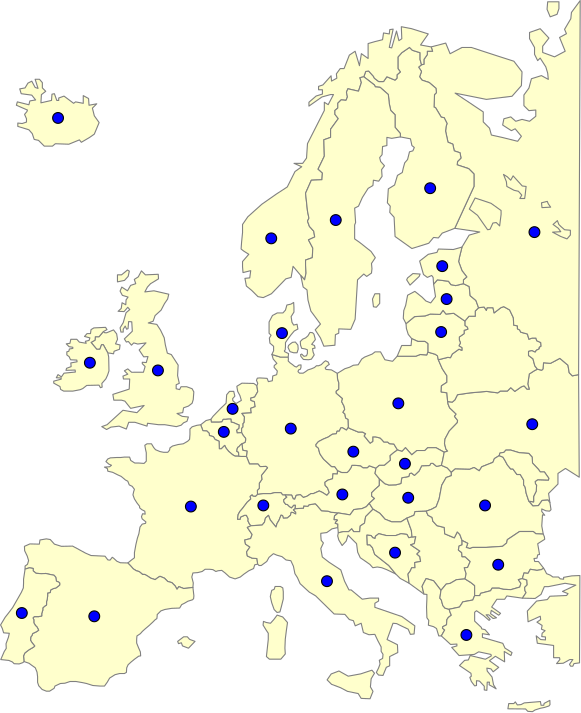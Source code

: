 <?xml version="1.0"?>
<!DOCTYPE ipe SYSTEM "ipe.dtd">
<ipe version="70212" creator="Ipe 7.2.13">
<info created="D:20100326194222" modified="D:20200831150346"/>
<preamble>\renewcommand{\familydefault}{\sfdefault}</preamble>
<ipestyle>
<symbol name="mark/fdisk(sfx)" transformations="translations">
<group>
<path fill="sym-stroke" fillrule="eofill">
0.6 0 0 0.6 0 0 e
0.4 0 0 0.4 0 0 e
</path>
<path fill="sym-fill">
0.4 0 0 0.4 0 0 e
</path>
</group>
</symbol>
<symbol name="mark/fsquare(sfx)" transformations="translations">
<group>
<path fill="sym-stroke" fillrule="eofill">
-0.6 -0.6 m
0.6 -0.6 l
0.6 0.6 l
-0.6 0.6 l
h
-0.4 -0.4 m
0.4 -0.4 l
0.4 0.4 l
-0.4 0.4 l
h
</path>
<path fill="sym-fill">
-0.4 -0.4 m
0.4 -0.4 l
0.4 0.4 l
-0.4 0.4 l
h
</path>
</group>
</symbol>
<pen name="fat" value="1.2"/>
<symbolsize name="large" value="5"/>
<color name="white" value="1"/>
<color name="blue" value="0 0 1"/>
<color name="gray" value="0.5"/>
<color name="darkgray" value="0.25"/>
<color name="lightgray" value="0.75"/>
<color name="greenish" value="0.1 0.8 0.2"/>
<color name="lightergray" value="0.9"/>
<color name="nodeColor" value="0.694 0.137 0.023"/>
<color name="edgeColor" value="0.831 0.306 0"/>
</ipestyle>
<page>
<layer name="alpha"/>
<view layers="alpha" active="alpha"/>
<group layer="alpha">
<path stroke="0.501" fill="1 1 0.8">
283.705 98.3863 m
280.374 100.252 l
277.576 99.1857 l
276.11 97.0538 l
277.709 95.4549 l
280.907 94.2557 l
283.439 92.9233 l
287.303 92.1239 l
288.369 90.3917 l
291.567 90.2585 l
292.633 92.9233 l
291.7 94.5222 l
291.966 97.4536 l
293.165 99.4522 l
292.247 100.55 l
288.228 99.2223 l
h
</path>
<path stroke="0.501" fill="1 1 0.8">
234.251 190.846 m
235.065 191.965 l
237.71 194.712 l
239.745 196.644 l
239.948 199.696 l
240.966 200.917 l
242.492 200.917 l
242.899 199.188 l
242.085 198.272 l
242.186 197.56 l
243.306 196.543 l
245.238 197.662 l
244.73 199.391 l
243.916 200.917 l
243.611 202.748 l
245.442 203.868 l
249.715 203.766 l
250.834 202.952 l
251.139 200.816 l
250.02 198.883 l
248.596 198.476 l
248.697 197.662 l
249.918 197.255 l
250.223 195.424 l
248.596 194.813 l
248.799 193.186 l
245.442 192.982 l
246.358 191.761 l
246.256 189.727 l
245.849 189.32 l
245.849 188.099 l
245.34 187.59 l
245.34 186.064 l
243.712 185.962 l
243.509 186.98 l
244.323 187.59 l
244.425 188.811 l
243.407 189.218 l
242.288 189.727 l
241.576 189.828 l
241.474 190.947 l
240.559 190.947 l
239.643 190.846 l
238.728 190.846 l
238.219 189.93 l
237.202 189.828 l
235.676 189.828 l
234.455 189.828 l
h
</path>
<path stroke="0.501" fill="1 1 0.8">
245.34 186.064 m
245.34 187.59 l
245.849 188.099 l
245.849 189.32 l
246.256 189.727 l
246.358 191.761 l
245.442 192.982 l
248.799 193.186 l
248.596 194.813 l
250.223 195.424 l
249.918 197.255 l
248.697 197.662 l
248.596 198.476 l
250.02 198.883 l
251.139 200.816 l
250.834 202.952 l
251.141 203.798 l
250.672 204.894 l
250.985 205.676 l
251.846 205.755 l
253.333 205.676 l
254.506 205.598 l
254.976 204.424 l
256.385 204.737 l
256.541 206.459 l
257.95 206.928 l
258.185 208.259 l
257.011 209.589 l
257.089 210.215 l
258.028 210.998 l
256.698 212.563 l
256.228 214.206 l
259.28 213.267 l
262.097 213.267 l
262.176 212.563 l
262.097 211.859 l
262.802 211.154 l
263.584 210.606 l
264.445 209.902 l
265.071 209.667 l
265.932 210.372 l
266.714 210.45 l
266.714 209.589 l
266.48 208.885 l
265.854 208.65 l
265.619 208.024 l
266.167 207.476 l
267.497 207.476 l
268.358 208.024 l
269.219 208.65 l
270.471 209.041 l
271.566 209.511 l
272.271 210.137 l
273.053 210.137 l
273.992 210.528 l
274.931 211.467 l
275.557 211.937 l
276.496 211.467 l
276.888 210.606 l
276.262 210.215 l
275.401 209.354 l
275.714 208.807 l
277.67 208.65 l
279.783 207.398 l
279.862 205.52 l
280.331 203.955 l
280.331 201.685 l
279.392 200.981 l
279.392 200.277 l
281.661 198.32 l
281.348 197.225 l
282.209 195.581 l
282.444 194.407 l
281.818 193.39 l
282.522 192.764 l
282.757 191.355 l
283.696 190.808 l
283.774 187.99 l
283.07 186.973 l
281.583 187.834 l
281.035 187.756 l
280.488 186.582 l
279.705 186.582 l
279.392 185.643 l
277.983 185.486 l
276.496 184.469 l
274.775 183.765 l
272.975 182.825 l
272.114 181.808 l
272.114 181.182 l
272.975 180.478 l
273.444 178.6 l
273.914 177.817 l
274.853 176.487 l
276.496 175 l
277.749 173.826 l
278.844 173.826 l
279.862 172.417 l
279.783 171.165 l
278.218 171.244 l
278.062 169.444 l
276.418 168.974 l
275.323 168.192 l
275.401 167.096 l
276.262 166.157 l
276.888 164.513 l
276.027 163.496 l
274.462 164.513 l
273.288 165.061 l
271.175 164.122 l
270.314 164.122 l
268.906 163.183 l
267.575 162.714 l
266.48 163.731 l
264.993 163.496 l
264.445 162.088 l
263.897 162.244 l
263.349 163.574 l
261.026 163.626 l
260.123 163.626 l
259.461 164.468 l
258.618 164.468 l
257.233 164.468 l
255.849 164.107 l
254.826 164.107 l
253.14 164.107 l
251.063 163.809 l
250.985 165.296 l
251.689 166 l
251.689 167.878 l
252.628 169.209 l
252.472 170.696 l
254.663 173.435 l
254.115 173.904 l
252.002 173.826 l
251.22 174.765 l
248.168 174.765 l
247.072 177.492 l
247.276 179.425 l
245.75 179.73 l
245.444 182.07 l
246.563 182.579 l
246.767 183.291 l
246.767 184.003 l
245.851 185.122 l
h
</path>
<path stroke="0.501" fill="1 1 0.8">
234.251 190.846 m
234.455 189.828 l
235.676 189.828 l
237.202 189.828 l
238.219 189.93 l
238.728 190.846 l
239.643 190.846 l
240.559 190.947 l
241.474 190.947 l
241.576 189.828 l
242.288 189.727 l
243.407 189.218 l
244.425 188.811 l
244.323 187.59 l
243.509 186.98 l
243.712 185.962 l
245.34 186.064 l
245.851 185.122 l
246.767 184.003 l
246.767 183.291 l
246.563 182.579 l
245.444 182.07 l
244.834 181.562 l
244.325 180.951 l
243.918 180.748 l
243.715 180.137 l
243.613 179.323 l
244.224 179.018 l
244.325 177.594 l
243.003 177.594 l
242.087 178.103 l
240.663 179.323 l
239.747 180.443 l
239.239 181.46 l
238.018 180.239 l
237.306 180.239 l
237.204 182.986 l
235.78 183.596 l
235.169 184.614 l
233.745 185.021 l
233.643 185.834 l
232.829 186.648 l
231.405 186.75 l
230.591 188.886 l
232.524 190.412 l
h
</path>
<path stroke="0.501" fill="1 1 0.8">
230.591 188.886 m
231.405 186.75 l
232.829 186.648 l
233.643 185.834 l
233.745 185.021 l
235.169 184.614 l
235.78 183.596 l
237.204 182.986 l
237.306 180.239 l
238.018 180.239 l
239.239 181.46 l
239.747 180.443 l
240.663 179.323 l
242.087 178.103 l
243.003 177.594 l
244.325 177.594 l
245.343 177.492 l
246.157 177.492 l
247.072 177.492 l
248.168 174.765 l
251.22 174.765 l
252.002 173.826 l
254.115 173.904 l
254.663 173.435 l
252.472 170.696 l
252.628 169.209 l
251.689 167.878 l
251.689 166 l
250.985 165.296 l
251.063 163.809 l
250.359 163.105 l
249.42 163.183 l
249.107 163.653 l
248.402 163.105 l
248.637 162.166 l
247.385 161.07 l
246.368 159.74 l
245.663 158.801 l
244.724 157.705 l
244.098 156.61 l
243.864 154.888 l
244.803 154.888 l
244.959 155.671 l
246.368 156.297 l
247.072 156.297 l
247.385 155.671 l
247.698 155.044 l
247.62 154.262 l
248.168 153.166 l
248.715 152.54 l
247.386 151.931 l
249.118 149.399 l
248.585 147.934 l
246.453 147.401 l
246.72 145.935 l
248.319 144.869 l
247.119 143.137 l
247.386 141.671 l
249.118 140.872 l
250.85 140.739 l
251.117 138.74 l
250.051 138.474 l
249.651 137.141 l
247.919 136.342 l
246.187 135.142 l
244.854 134.077 l
242.989 133.41 l
240.99 134.077 l
239.391 135.542 l
238.192 136.475 l
236.86 136.342 l
236.06 136.075 l
234.994 136.741 l
233.795 136.875 l
232.196 136.875 l
231.13 136.075 l
229.531 135.675 l
227.799 135.542 l
227.399 134.077 l
227.932 131.945 l
227.799 130.346 l
225.801 130.079 l
224.468 129.946 l
223.136 130.479 l
222.736 130.612 l
222.07 129.68 l
221.404 130.879 l
220.204 132.078 l
218.739 132.478 l
217.539 133.677 l
215.941 134.343 l
215.274 133.943 l
214.208 133.144 l
212.61 133.677 l
211.41 134.476 l
210.478 135.009 l
209.678 135.009 l
208.745 135.809 l
208.346 136.075 l
207.413 136.342 l
206.347 137.008 l
205.281 138.207 l
204.348 139.14 l
205.681 140.206 l
206.747 141.005 l
206.747 142.871 l
207.28 145.802 l
207.813 148.067 l
208.346 149.666 l
208.745 152.064 l
209.545 153.13 l
210.744 153.397 l
210.877 153.93 l
209.545 154.996 l
209.278 155.795 l
209.678 156.861 l
210.611 156.728 l
210.478 157.794 l
209.412 158.327 l
208.612 158.993 l
208.612 159.526 l
207.68 160.725 l
206.747 162.191 l
206.214 163.656 l
206.48 164.856 l
206.747 165.655 l
205.947 166.721 l
204.881 167.254 l
204.348 168.586 l
203.549 168.986 l
201.95 170.319 l
200.751 170.852 l
198.886 171.784 l
197.153 172.184 l
197.02 173.117 l
195.954 173.65 l
197.82 173.783 l
198.486 174.316 l
197.553 174.716 l
196.487 175.648 l
197.153 176.581 l
198.086 176.981 l
200.484 177.114 l
201.817 177.114 l
203.016 177.247 l
205.015 177.247 l
205.414 176.048 l
206.88 175.115 l
208.346 175.115 l
210.211 174.982 l
211.011 175.782 l
211.011 176.981 l
211.011 178.846 l
210.744 180.045 l
210.478 181.511 l
211.277 182.044 l
212.876 182.044 l
213.675 180.711 l
214.342 179.912 l
215.941 179.246 l
217.273 178.979 l
218.739 178.979 l
219.405 179.779 l
219.538 180.578 l
220.471 181.244 l
222.469 181.777 l
224.335 182.044 l
225.934 182.977 l
226.6 183.643 l
226.733 185.375 l
226.733 187.374 l
227.533 188.173 l
229.265 188.706 l
h
</path>
<path stroke="0.501" fill="1 1 0.8">
244.325 177.594 m
244.224 179.018 l
243.613 179.323 l
243.715 180.137 l
243.918 180.748 l
244.325 180.951 l
244.834 181.562 l
245.444 182.07 l
245.75 179.73 l
247.276 179.425 l
247.072 177.492 l
246.157 177.492 l
245.343 177.492 l
h
</path>
<path stroke="0.501" fill="1 1 0.8">
248.715 152.54 m
248.168 153.166 l
247.62 154.262 l
247.698 155.044 l
247.385 155.671 l
247.072 156.297 l
246.368 156.297 l
244.959 155.671 l
244.803 154.888 l
243.864 154.888 l
244.098 156.61 l
244.724 157.705 l
245.663 158.801 l
246.368 159.74 l
247.385 161.07 l
248.637 162.166 l
248.402 163.105 l
249.107 163.653 l
249.42 163.183 l
250.359 163.105 l
251.063 163.809 l
253.14 164.107 l
254.826 164.107 l
255.849 164.107 l
257.233 164.468 l
258.618 164.468 l
259.461 164.468 l
260.123 163.626 l
261.026 163.626 l
261.206 163.264 l
261.628 162.843 l
260.966 162.301 l
260.484 161.88 l
260.544 161.157 l
261.206 160.255 l
261.808 160.194 l
262.531 159.472 l
263.253 158.99 l
264.096 159.954 l
264.698 159.954 l
264.638 158.689 l
263.975 158.268 l
264.818 157.425 l
264.818 156.763 l
263.795 157.305 l
263.193 157.365 l
262.892 156.282 l
261.748 155.318 l
260.364 155.258 l
260.063 156.221 l
259.521 156.342 l
258.799 154.536 l
258.076 153.332 l
257.715 152.068 l
255.608 154.656 l
255.006 156.282 l
253.923 155.318 l
253.561 153.813 l
252.719 152.79 l
h
</path>
<path stroke="0.501" fill="1 1 0.8">
248.715 152.54 m
252.719 152.79 l
253.561 153.813 l
253.923 155.318 l
255.006 156.282 l
255.608 154.656 l
257.715 152.068 l
258.076 153.332 l
258.799 154.536 l
259.521 156.342 l
260.063 156.221 l
260.364 155.258 l
261.748 155.318 l
262.892 156.282 l
263.193 157.365 l
263.795 157.305 l
264.818 156.763 l
264.818 157.425 l
263.975 158.268 l
264.638 158.689 l
267.583 158.878 l
267.716 159.678 l
269.182 159.545 l
269.582 160.078 l
271.847 160.477 l
272.513 159.811 l
274.112 157.946 l
276.377 157.812 l
277.576 157.413 l
280.108 157.146 l
278.775 156.08 l
278.642 154.748 l
279.708 154.748 l
279.841 154.481 l
279.175 153.815 l
279.042 153.415 l
279.974 153.149 l
279.974 151.817 l
279.575 151.817 l
277.843 151.417 l
275.977 150.084 l
273.845 149.818 l
273.845 148.885 l
273.979 147.286 l
274.778 146.354 l
273.845 144.355 l
274.378 141.29 l
276.777 139.425 l
281.04 136.627 l
282.373 132.63 l
283.972 129.432 l
284.771 129.432 l
288.768 126.101 l
291.567 126.5 l
294.631 126.5 l
294.631 125.435 l
293.299 124.635 l
293.299 123.169 l
303.025 119.838 l
307.689 116.507 l
307.422 113.576 l
306.09 113.443 l
305.291 115.308 l
302.759 116.507 l
301.16 117.307 l
299.828 117.44 l
297.696 111.577 l
301.427 109.712 l
301.56 106.914 l
298.628 105.448 l
298.628 102.117 l
297.429 101.584 l
296.23 98.6527 l
294.631 98.786 l
293.832 99.7187 l
294.631 101.318 l
295.164 102.783 l
294.898 104.116 l
296.097 104.782 l
296.23 106.248 l
295.564 107.314 l
295.564 108.912 l
294.365 111.178 l
293.299 113.443 l
291.167 113.309 l
289.168 114.109 l
288.369 117.44 l
286.237 116.507 l
285.571 118.373 l
284.105 118.772 l
282.506 120.638 l
278.642 120.771 l
271.98 127.3 l
269.715 128.632 l
268.249 129.965 l
266.384 131.697 l
265.451 133.829 l
264.518 135.294 l
263.985 137.959 l
263.053 139.958 l
261.32 140.224 l
259.855 141.424 l
257.989 141.957 l
256.79 142.49 l
255.191 141.157 l
254.392 139.691 l
252.393 138.226 l
251.594 138.226 l
251.117 138.74 l
250.85 140.739 l
249.118 140.872 l
247.386 141.671 l
247.119 143.137 l
248.319 144.869 l
246.72 145.935 l
246.453 147.401 l
248.585 147.934 l
249.118 149.399 l
247.386 151.931 l
h
</path>
<path stroke="0.501" fill="1 1 0.8">
264.638 158.689 m
264.698 159.954 l
264.096 159.954 l
263.253 158.99 l
262.531 159.472 l
261.808 160.194 l
261.206 160.255 l
260.544 161.157 l
260.484 161.88 l
260.966 162.301 l
261.628 162.843 l
261.206 163.264 l
261.026 163.626 l
263.349 163.574 l
263.897 162.244 l
264.445 162.088 l
264.993 163.496 l
266.48 163.731 l
267.575 162.714 l
268.906 163.183 l
270.314 164.122 l
271.175 164.122 l
273.288 165.061 l
274.462 164.513 l
276.027 163.496 l
276.888 164.513 l
276.262 166.157 l
275.401 167.096 l
275.323 168.192 l
276.418 168.974 l
278.062 169.444 l
278.218 171.244 l
279.783 171.165 l
279.862 172.417 l
281.407 171.706 l
282.447 171.706 l
283.313 171.706 l
284.006 172.399 l
284.698 173.438 l
285.045 174.304 l
286.084 174.304 l
288.163 174.131 l
289.029 173.438 l
290.588 173.438 l
291.281 174.131 l
293.706 173.265 l
293.359 171.36 l
294.918 169.454 l
294.918 167.029 l
293.359 165.643 l
292.147 164.431 l
292.147 163.218 l
293.186 162.352 l
291.281 160.62 l
290.241 159.408 l
288.682 158.715 l
285.738 158.368 l
284.352 156.463 l
280.108 157.146 l
277.576 157.413 l
276.377 157.812 l
274.112 157.946 l
272.513 159.811 l
271.847 160.477 l
269.582 160.078 l
269.182 159.545 l
267.716 159.678 l
267.583 158.878 l
h
</path>
<path stroke="0.501" fill="1 1 0.8">
279.862 172.417 m
278.844 173.826 l
277.749 173.826 l
276.496 175 l
274.853 176.487 l
273.914 177.817 l
273.444 178.6 l
272.975 180.478 l
272.114 181.182 l
272.114 181.808 l
272.975 182.825 l
274.775 183.765 l
276.496 184.469 l
277.983 185.486 l
279.392 185.643 l
279.705 186.582 l
280.488 186.582 l
281.035 187.756 l
281.583 187.834 l
283.07 186.973 l
283.774 187.99 l
284.137 187.613 l
287.314 186.28 l
288.852 186.28 l
289.979 185.665 l
289.466 184.845 l
290.184 184.025 l
290.901 183.103 l
291.619 182.283 l
292.541 182.898 l
292.541 184.538 l
293.566 184.538 l
295.206 184.128 l
295.924 183.41 l
296.539 182.693 l
297.871 182.693 l
298.588 182.078 l
300.126 181.975 l
301.458 179.823 l
300.126 178.901 l
298.793 177.773 l
298.896 176.133 l
296.744 174.288 l
294.899 174.288 l
293.706 173.265 l
291.281 174.131 l
290.588 173.438 l
289.029 173.438 l
288.163 174.131 l
286.084 174.304 l
285.045 174.304 l
284.698 173.438 l
284.006 172.399 l
283.313 171.706 l
282.447 171.706 l
281.407 171.706 l
h
</path>
<path stroke="0.501" fill="1 1 0.8">
283.774 187.99 m
283.696 190.808 l
282.757 191.355 l
282.522 192.764 l
281.818 193.39 l
282.444 194.407 l
282.209 195.581 l
281.348 197.225 l
281.661 198.32 l
279.392 200.277 l
279.392 200.981 l
280.331 201.685 l
280.331 203.955 l
279.862 205.52 l
279.783 207.398 l
282.489 209.067 l
284.224 209.618 l
285.564 210.328 l
287.299 210.486 l
288.56 212.536 l
289.585 213.245 l
292.344 214.349 l
293.369 215.137 l
295.34 215.137 l
296.917 212.299 l
299.677 211.747 l
301.332 213.561 l
308.034 213.561 l
309.611 214.191 l
311.976 214.034 l
312.37 215.059 l
315.051 214.27 l
315.839 213.718 l
316.154 212.299 l
317.574 209.067 l
318.599 207.49 l
319.229 206.544 l
319.229 204.178 l
317.258 202.917 l
317.179 200.709 l
319.229 200.394 l
319.497 197.247 l
319.702 196.222 l
320.215 194.992 l
322.572 192.737 l
321.957 191.917 l
323.085 190.482 l
322.982 189.662 l
320.112 186.69 l
318.575 183.82 l
318.37 182.18 l
318.882 180.13 l
319.497 179.413 l
318.267 179.003 l
315.295 180.643 l
312.323 180.643 l
311.298 179.618 l
308.428 179.618 l
306.583 178.08 l
304.328 180.643 l
303.098 179.31 l
301.458 179.823 l
300.126 181.975 l
298.588 182.078 l
297.871 182.693 l
296.539 182.693 l
295.924 183.41 l
295.206 184.128 l
293.566 184.538 l
292.541 184.538 l
292.541 182.898 l
291.619 182.283 l
290.901 183.103 l
290.184 184.025 l
289.466 184.845 l
289.979 185.665 l
288.852 186.28 l
287.314 186.28 l
284.137 187.613 l
h
</path>
<path stroke="0.501" fill="1 1 0.8">
262.097 213.267 m
259.28 213.267 l
256.228 214.206 l
256.846 215.525 l
256.846 217.153 l
255.524 218.272 l
255.32 220.103 l
255.931 221.12 l
255.219 221.832 l
255.219 225.902 l
256.439 228.241 l
258.169 229.157 l
260.204 229.157 l
261.119 230.174 l
261.628 232.006 l
263.052 232.311 l
264.069 232.921 l
264.171 231.192 l
264.171 229.462 l
263.154 227.835 l
263.459 225.8 l
264.069 224.783 l
265.29 225.088 l
265.595 223.358 l
264.273 222.646 l
263.154 221.324 l
261.933 219.696 l
261.119 218.475 l
261.119 217.051 l
261.017 215.83 l
260.712 215.525 l
260.814 215.22 l
262.238 214.508 l
h
</path>
<path stroke="0.501" fill="1 1 0.8">
263.662 218.577 m
264.68 218.679 l
265.595 217.559 l
265.697 216.135 l
265.29 214.813 l
264.069 214.813 l
262.747 215.22 l
262.035 216.746 l
262.238 217.458 l
262.95 218.068 l
h
</path>
<path stroke="0.501" fill="1 1 0.8">
266.552 214.147 m
266.962 214.352 l
267.782 213.532 l
268.704 213.737 l
269.011 214.557 l
269.011 215.889 l
268.191 216.197 l
266.962 216.402 l
266.552 217.529 l
266.449 218.862 l
267.269 219.682 l
268.396 220.194 l
269.216 220.912 l
269.934 222.142 l
270.856 222.039 l
271.369 221.527 l
271.881 219.579 l
271.266 218.759 l
270.549 217.837 l
271.574 217.427 l
271.779 216.504 l
270.856 216.299 l
271.061 215.069 l
271.471 214.045 l
270.446 212.507 l
269.421 212.302 l
267.577 212.405 l
266.654 213.532 l
h
</path>
<path stroke="0.501" fill="1 1 0.8">
204.348 139.14 m
205.281 138.207 l
206.347 137.008 l
207.413 136.342 l
208.346 136.075 l
208.745 135.809 l
209.678 135.009 l
210.478 135.009 l
211.41 134.476 l
212.61 133.677 l
214.208 133.144 l
215.274 133.943 l
215.941 134.343 l
217.539 133.677 l
218.739 132.478 l
220.204 132.078 l
221.404 130.879 l
222.07 129.68 l
222.736 130.612 l
223.136 130.479 l
224.468 129.946 l
225.801 130.079 l
227.799 130.346 l
228.152 127.318 l
228.05 126.293 l
227.64 125.883 l
226 125.37 l
224.77 124.653 l
223.745 124.14 l
223.027 122.911 l
220.158 122.808 l
217.698 122.398 l
216.263 121.886 l
214.93 120.553 l
214.93 120.041 l
214.828 119.118 l
214.213 118.708 l
213.291 117.786 l
211.958 116.556 l
210.626 115.429 l
209.601 114.506 l
208.883 113.686 l
207.653 112.866 l
207.551 111.739 l
207.551 110.304 l
208.166 108.766 l
208.883 107.127 l
208.986 105.692 l
208.268 105.589 l
206.731 104.462 l
205.604 103.539 l
204.476 102.514 l
203.964 101.387 l
203.861 99.747 l
203.144 99.337 l
201.401 99.337 l
199.761 98.9271 l
197.814 97.6971 l
196.994 96.2622 l
195.969 94.8273 l
194.329 94.8273 l
191.767 95.0323 l
189.512 95.7498 l
188.077 96.0573 l
185.72 96.4672 l
183.567 96.4672 l
181.723 95.8523 l
180.083 95.7498 l
178.135 94.8273 l
177.828 94.0074 l
176.188 92.9824 l
175.061 92.9824 l
173.523 93.5974 l
172.293 94.9298 l
171.883 96.1597 l
171.883 98.2096 l
171.678 99.8495 l
171.063 101.387 l
169.628 102.412 l
168.808 103.027 l
166.987 103.661 l
166.83 105.711 l
167.303 106.736 l
168.722 107.84 l
170.456 108.865 l
170.85 109.259 l
170.456 109.732 l
169.825 110.521 l
169.352 111.309 l
169.431 112.492 l
169.825 112.965 l
170.141 113.753 l
171.481 114.384 l
172.27 114.936 l
171.718 116.04 l
171.087 116.67 l
170.535 117.616 l
170.535 118.72 l
170.22 119.351 l
170.693 119.824 l
172.27 119.824 l
173.373 120.06 l
173.373 120.928 l
173.768 122.189 l
173.768 122.978 l
174.477 123.608 l
175.108 124.002 l
175.108 125.185 l
175.344 126.052 l
175.502 127.235 l
175.502 128.339 l
176.448 128.496 l
176.606 129.443 l
177.552 129.916 l
178.498 130.152 l
179.838 131.177 l
179.838 131.965 l
179.444 132.281 l
178.656 132.596 l
178.419 134.015 l
177.788 134.725 l
176.212 135.04 l
174.871 135.356 l
173.216 135.277 l
171.323 135.434 l
170.299 136.302 l
170.299 137.169 l
168.958 137.405 l
167.381 136.932 l
167.381 138.036 l
168.249 138.667 l
168.643 140.007 l
168.17 141.584 l
167.224 143.555 l
167.145 145.132 l
169.116 145.999 l
172.506 145.92 l
172.743 147.418 l
175.029 147.813 l
176.448 147.576 l
177.946 145.92 l
180.469 145.132 l
184.49 145.211 l
189.142 142.688 l
191.113 141.821 l
196.158 141.584 l
197.183 140.244 l
197.972 140.165 l
198.76 141.19 l
199.233 140.874 l
200.416 139.771 l
201.677 139.219 l
h
</path>
<path stroke="0.501" fill="1 1 0.8">
166.987 103.661 m
166.593 103.267 l
165.253 102.794 l
163.439 102.873 l
162.809 103.504 l
161.547 104.056 l
158.63 104.371 l
159.103 105.475 l
159.891 107.288 l
160.601 108.392 l
160.522 110.048 l
161.389 112.413 l
161.705 113.832 l
159.655 113.99 l
159.182 115.566 l
158.551 116.828 l
160.207 119.587 l
161.389 121.085 l
162.887 123.056 l
166.041 128.575 l
166.751 130.152 l
166.83 131.887 l
166.83 133.306 l
167.381 136.932 l
168.958 137.405 l
170.299 137.169 l
170.299 136.302 l
171.323 135.434 l
173.216 135.277 l
174.871 135.356 l
176.212 135.04 l
177.788 134.725 l
178.419 134.015 l
178.656 132.596 l
179.444 132.281 l
179.838 131.965 l
179.838 131.177 l
178.498 130.152 l
177.552 129.916 l
176.606 129.443 l
176.448 128.496 l
175.502 128.339 l
175.502 127.235 l
175.344 126.052 l
175.108 125.185 l
175.108 124.002 l
174.477 123.608 l
173.768 122.978 l
173.768 122.189 l
173.373 120.928 l
173.373 120.06 l
172.27 119.824 l
170.693 119.824 l
170.22 119.351 l
170.535 118.72 l
170.535 117.616 l
171.087 116.67 l
171.718 116.04 l
172.27 114.936 l
171.481 114.384 l
170.141 113.753 l
169.825 112.965 l
169.431 112.492 l
169.352 111.309 l
169.825 110.521 l
170.456 109.732 l
170.85 109.259 l
170.456 108.865 l
168.722 107.84 l
167.303 106.736 l
166.83 105.711 l
h
</path>
<path stroke="0.501" fill="1 1 0.8">
224.462 112.559 m
225.795 112.559 l
226.615 111.636 l
228.562 110.919 l
226.205 108.459 l
224.052 109.279 l
223.642 110.406 l
222.617 110.099 l
222.31 110.919 l
h
</path>
<path stroke="0.501" fill="1 1 0.8">
259.293 130.683 m
260.159 130.163 l
260.333 128.777 l
260.333 126.179 l
259.64 123.407 l
259.12 121.502 l
258.081 121.329 l
257.042 122.368 l
256.175 124.793 l
255.656 127.045 l
256.175 129.297 l
257.042 129.643 l
257.388 130.683 l
h
</path>
<path stroke="0.501" fill="1 1 0.8">
279.974 151.817 m
279.974 153.149 l
279.042 153.415 l
279.175 153.815 l
279.841 154.481 l
279.708 154.748 l
278.642 154.748 l
278.775 156.08 l
280.108 157.146 l
284.352 156.463 l
285.738 158.368 l
288.682 158.715 l
290.241 159.408 l
291.281 160.62 l
292.644 158.504 l
289.979 155.839 l
289.569 153.482 l
288.032 152.457 l
287.827 150.407 l
285.674 150.407 l
284.957 151.432 l
283.829 150.407 l
281.882 150.407 l
280.14 149.997 l
h
</path>
<path stroke="0.501" fill="1 1 0.8">
253.193 118.106 m
254.259 117.706 l
255.724 117.44 l
256.923 118.772 l
258.123 120.371 l
260.121 119.705 l
261.853 117.706 l
261.454 114.908 l
261.054 111.711 l
260.921 108.513 l
261.054 106.381 l
259.455 104.515 l
257.323 104.515 l
255.325 104.515 l
254.259 105.448 l
254.925 111.577 l
254.925 113.842 l
254.125 115.042 l
253.059 116.774 l
h
</path>
<path stroke="0.501" fill="1 1 0.8">
291.281 160.62 m
293.186 162.352 l
292.147 163.218 l
292.147 164.431 l
293.359 165.643 l
294.918 167.029 l
294.918 169.454 l
296.917 167.675 l
298.336 167.202 l
300.938 167.281 l
302.673 167.754 l
302.988 169.804 l
305.511 170.277 l
305.826 171.302 l
306.457 171.538 l
307.561 170.671 l
309.216 172.248 l
310.163 174.14 l
313.001 174.219 l
313.474 175.007 l
314.183 175.007 l
315.524 173.903 l
317.258 174.298 l
319.364 173.372 l
320.83 171.773 l
320.83 170.574 l
318.965 169.907 l
317.366 167.109 l
316.433 162.179 l
315.367 159.381 l
313.635 158.449 l
311.77 157.782 l
307.772 157.649 l
307.373 156.317 l
304.833 155.285 l
302.701 153.952 l
299.37 153.952 l
296.972 154.885 l
295.107 157.017 l
292.644 158.504 l
h
</path>
<path stroke="0.501" fill="1 1 0.8">
294.918 169.454 m
293.359 171.36 l
293.706 173.265 l
294.899 174.288 l
296.744 174.288 l
298.896 176.133 l
298.793 177.773 l
300.126 178.901 l
301.458 179.823 l
303.098 179.31 l
304.328 180.643 l
306.583 178.08 l
308.428 179.618 l
311.298 179.618 l
312.323 180.643 l
315.295 180.643 l
318.267 179.003 l
317.731 176.19 l
317.258 174.298 l
315.524 173.903 l
314.183 175.007 l
313.474 175.007 l
313.001 174.219 l
310.163 174.14 l
309.216 172.248 l
307.561 170.671 l
306.457 171.538 l
305.826 171.302 l
305.511 170.277 l
302.988 169.804 l
302.673 167.754 l
300.938 167.281 l
298.336 167.202 l
296.917 167.675 l
h
</path>
<path stroke="0.501" fill="1 1 0.8">
280.14 149.997 m
281.882 150.407 l
283.829 150.407 l
284.957 151.432 l
285.674 150.407 l
287.827 150.407 l
288.032 152.457 l
289.569 153.482 l
289.979 155.839 l
292.644 158.504 l
295.107 157.017 l
296.972 154.885 l
299.37 153.952 l
302.701 153.952 l
304.833 155.285 l
306.432 150.888 l
306.699 148.489 l
305.5 148.223 l
304.833 149.422 l
302.701 149.689 l
300.836 149.022 l
297.372 149.022 l
294.707 149.689 l
293.508 148.756 l
293.374 147.956 l
292.575 148.223 l
291.909 149.022 l
290.443 149.156 l
290.576 145.691 l
291.509 145.691 l
292.442 144.625 l
293.241 142.227 l
298.304 138.23 l
300.836 135.165 l
297.505 136.764 l
295.773 137.43 l
294.174 137.697 l
292.575 137.43 l
291.509 138.629 l
288.045 141.028 l
287.112 143.026 l
286.712 146.091 l
283.648 149.156 l
282.982 147.024 l
281.516 145.425 l
280.317 147.423 l
279.917 148.889 l
h
</path>
<path stroke="0.501" fill="1 1 0.8">
318.267 179.003 m
319.497 179.413 l
318.882 180.13 l
318.37 182.18 l
318.575 183.82 l
320.112 186.69 l
322.982 189.662 l
323.085 190.482 l
321.957 191.917 l
322.572 192.737 l
320.215 194.992 l
319.702 196.222 l
319.497 197.247 l
321.173 197.047 l
322.106 197.846 l
323.039 199.712 l
327.569 200.378 l
333.565 200.911 l
337.562 200.378 l
338.495 201.044 l
341.026 201.044 l
342.225 202.243 l
343.691 200.911 l
345.956 202.51 l
347.022 202.909 l
348.088 201.71 l
348.887 201.71 l
348.354 203.576 l
348.887 207.173 l
350.753 208.372 l
351.819 208.905 l
353.361 208.527 l
353.811 208.977 l
354.036 211.229 l
356.513 211.004 l
359.891 212.805 l
362.818 210.328 l
363.269 207.626 l
364.395 206.5 l
366.646 206.951 l
366.872 170.021 l
361.918 173.174 l
359.215 171.372 l
359.215 167.544 l
355.838 164.167 l
356.318 160.857 l
355.651 161.79 l
353.52 161.656 l
352.187 159.791 l
350.188 159.658 l
348.723 161.39 l
350.455 161.123 l
350.455 163.122 l
351.388 164.987 l
351.521 167.119 l
351.121 167.652 l
350.988 168.452 l
351.921 169.118 l
355.785 168.985 l
355.918 169.651 l
354.319 171.916 l
352.853 171.916 l
352.187 172.849 l
350.055 175.114 l
349.922 177.246 l
348.723 178.578 l
345.258 178.845 l
342.194 179.777 l
340.462 179.777 l
339.796 178.978 l
338.33 178.711 l
338.063 177.779 l
336.331 176.713 l
335.798 175.38 l
331.801 173.781 l
330.868 172.316 l
329.003 173.515 l
327.404 172.849 l
322.207 172.982 l
320.83 171.773 l
319.364 173.372 l
317.258 174.298 l
317.731 176.19 l
h
</path>
<path stroke="0.501" fill="1 1 0.8">
319.497 197.247 m
319.229 200.394 l
317.179 200.709 l
317.258 202.917 l
319.229 204.178 l
319.229 206.544 l
318.599 207.49 l
317.574 209.067 l
316.154 212.299 l
319.574 213.169 l
320.507 213.036 l
321.173 214.368 l
323.572 216.1 l
324.637 215.701 l
324.637 216.633 l
323.572 217.299 l
324.104 218.365 l
323.705 219.431 l
323.705 220.497 l
325.437 221.696 l
325.437 222.896 l
326.769 223.295 l
326.636 223.961 l
325.703 224.628 l
325.703 226.227 l
327.169 227.959 l
329.434 227.959 l
329.434 229.824 l
330.633 231.023 l
332.632 231.29 l
333.431 230.091 l
333.698 231.023 l
335.83 231.023 l
336.229 229.158 l
338.628 231.023 l
339.694 231.423 l
341.826 230.224 l
343.158 227.426 l
343.291 224.761 l
344.624 224.494 l
344.624 223.428 l
345.423 223.029 l
345.823 222.229 l
348.221 221.563 l
348.754 219.698 l
349.953 220.097 l
351.286 220.097 l
351.552 219.165 l
353.018 218.499 l
353.151 217.166 l
352.485 216.766 l
352.485 216.233 l
351.419 215.701 l
351.019 215.034 l
349.82 215.567 l
348.621 215.301 l
348.621 213.835 l
350.22 212.636 l
350.886 210.104 l
351.819 208.905 l
350.753 208.372 l
348.887 207.173 l
348.354 203.576 l
348.887 201.71 l
348.088 201.71 l
347.022 202.909 l
345.956 202.51 l
343.691 200.911 l
342.225 202.243 l
341.026 201.044 l
338.495 201.044 l
337.562 200.378 l
333.565 200.911 l
327.569 200.378 l
323.039 199.712 l
322.106 197.846 l
321.173 197.047 l
h
</path>
<path stroke="0.501" fill="1 1 0.8">
316.154 212.299 m
315.839 213.718 l
315.051 214.27 l
312.37 215.059 l
312.379 218.099 l
311.313 218.898 l
308.782 218.898 l
306.563 219.901 l
305.317 221.43 l
304.651 223.562 l
304.518 225.294 l
307.583 227.825 l
311.447 228.092 l
313.312 228.758 l
316.776 228.625 l
317.842 230.091 l
318.908 228.758 l
321.706 229.025 l
325.703 226.227 l
325.703 224.628 l
326.636 223.961 l
326.769 223.295 l
325.437 222.896 l
325.437 221.696 l
323.705 220.497 l
323.705 219.431 l
324.104 218.365 l
323.572 217.299 l
324.637 216.633 l
324.637 215.701 l
323.572 216.1 l
321.173 214.368 l
320.507 213.036 l
319.574 213.169 l
h
</path>
<path stroke="0.501" fill="1 1 0.8">
312.37 215.059 m
311.976 214.034 l
309.611 214.191 l
308.034 213.561 l
301.332 213.561 l
302.96 217.424 l
306.338 217.424 l
306.563 219.901 l
308.782 218.898 l
311.313 218.898 l
312.379 218.099 l
h
</path>
<path stroke="0.501" fill="1 1 0.8">
300.836 135.165 m
298.304 138.23 l
293.241 142.227 l
292.442 144.625 l
291.509 145.691 l
290.576 145.691 l
290.443 149.156 l
291.909 149.022 l
292.575 148.223 l
293.374 147.956 l
293.508 148.756 l
294.707 149.689 l
297.372 149.022 l
300.836 149.022 l
302.701 149.689 l
304.833 149.422 l
305.5 148.223 l
306.699 148.489 l
308.031 148.623 l
307.498 146.091 l
306.166 145.691 l
309.497 143.426 l
308.431 142.36 l
309.497 141.428 l
309.763 139.695 l
307.631 139.296 l
307.765 137.43 l
306.565 137.43 l
306.032 136.231 l
305.233 135.165 l
305.633 131.834 l
302.435 133.566 l
h
</path>
<path stroke="0.501" fill="1 1 0.8">
306.699 148.489 m
306.432 150.888 l
304.833 155.285 l
307.373 156.317 l
307.772 157.649 l
311.77 157.782 l
312.436 156.317 l
313.902 155.517 l
314.168 154.185 l
315.634 152.586 l
318.299 151.92 l
318.432 149.655 l
321.896 148.189 l
322.962 150.321 l
323.895 149.388 l
324.694 147.256 l
324.694 145.657 l
323.628 145.258 l
323.362 143.792 l
324.561 142.859 l
324.694 141.394 l
325.76 141.394 l
327.625 139.662 l
326.693 137.53 l
325.494 137.396 l
326.16 135.265 l
325.76 133.399 l
322.695 133.133 l
320.43 131.8 l
318.965 131.534 l
317.099 129.269 l
314.435 132.733 l
311.77 133.532 l
310.97 132.067 l
310.304 130.734 l
310.97 127.936 l
305.633 131.834 l
305.233 135.165 l
306.032 136.231 l
306.565 137.43 l
307.765 137.43 l
307.631 139.296 l
309.763 139.695 l
309.497 141.428 l
308.431 142.36 l
309.497 143.426 l
306.166 145.691 l
307.498 146.091 l
308.031 148.623 l
h
</path>
<path stroke="0.501" fill="1 1 0.8">
311.77 157.782 m
313.635 158.449 l
315.367 159.381 l
316.433 162.179 l
317.366 167.109 l
318.965 169.907 l
320.83 170.574 l
320.83 171.773 l
322.207 172.982 l
327.404 172.849 l
329.003 173.515 l
330.868 172.316 l
331.801 173.781 l
335.798 175.38 l
336.331 176.713 l
338.063 177.779 l
339.396 177.246 l
340.062 176.18 l
340.995 174.448 l
342.194 172.982 l
342.993 172.982 l
344.459 170.983 l
345.658 170.983 l
346.857 168.985 l
346.857 167.253 l
347.39 166.453 l
347.79 164.188 l
348.723 161.39 l
350.188 159.658 l
352.187 159.791 l
353.52 161.656 l
355.651 161.79 l
356.318 160.857 l
356.717 158.325 l
356.184 157.792 l
354.852 157.926 l
353.386 158.592 l
353.386 157.659 l
354.452 156.327 l
353.653 156.46 l
353.386 152.463 l
353.919 149.531 l
351.254 149.665 l
350.322 150.464 l
345.392 150.464 l
340.995 147.533 l
340.728 146.333 l
339.263 145.134 l
333.267 144.735 l
328.47 144.735 l
327.537 144.335 l
326.205 144.735 l
326.738 146.2 l
324.694 147.256 l
323.895 149.388 l
322.962 150.321 l
321.896 148.189 l
318.432 149.655 l
318.299 151.92 l
315.634 152.586 l
314.168 154.185 l
313.902 155.517 l
312.436 156.317 l
h
</path>
<path stroke="0.501" fill="1 1 0.8">
310.97 127.936 m
310.304 130.734 l
310.97 132.067 l
311.77 133.532 l
314.435 132.733 l
317.099 129.269 l
316.7 126.471 l
317.233 125.804 l
317.766 123.806 l
318.565 122.873 l
320.031 122.473 l
320.43 121.274 l
320.83 120.342 l
319.764 119.542 l
319.231 118.743 l
319.098 116.877 l
317.766 116.211 l
317.632 115.678 l
318.432 115.012 l
317.233 112.88 l
316.3 112.88 l
315.5 115.545 l
314.435 116.211 l
312.569 116.744 l
312.702 118.476 l
312.036 119.409 l
311.903 123.273 l
312.036 126.337 l
312.036 127.803 l
h
</path>
<path stroke="0.501" fill="1 1 0.8">
317.099 129.269 m
318.965 131.534 l
320.43 131.8 l
322.695 133.133 l
325.76 133.399 l
327.892 132.067 l
329.224 131.001 l
329.224 127.403 l
328.558 125.804 l
324.961 125.138 l
323.761 123.273 l
320.031 122.473 l
318.565 122.873 l
317.766 123.806 l
317.233 125.804 l
316.7 126.471 l
h
</path>
<path stroke="0.501" fill="1 1 0.8">
325.76 133.399 m
326.16 135.265 l
325.494 137.396 l
326.693 137.53 l
327.625 139.662 l
325.76 141.394 l
324.694 141.394 l
324.561 142.859 l
323.362 143.792 l
323.628 145.258 l
324.694 145.657 l
324.694 147.256 l
326.738 146.2 l
326.205 144.735 l
327.537 144.335 l
328.47 144.735 l
333.267 144.735 l
339.263 145.134 l
340.728 146.333 l
340.995 147.533 l
345.392 150.464 l
350.322 150.464 l
351.254 149.665 l
353.919 149.531 l
354.319 148.599 l
354.452 147.666 l
351.921 146.067 l
352.587 142.203 l
351.921 142.07 l
351.654 140.871 l
350.588 140.737 l
350.855 139.671 l
352.187 139.671 l
354.052 137.273 l
353.253 136.74 l
351.654 136.474 l
349.256 136.873 l
348.456 135.408 l
346.991 135.541 l
346.412 133.532 l
344.947 133.133 l
345.879 131.8 l
345.48 130.468 l
342.282 129.535 l
339.484 129.668 l
338.018 130.068 l
335.487 130.068 l
334.954 129.136 l
331.356 128.203 l
331.09 127.403 l
329.224 127.403 l
329.224 131.001 l
327.892 132.067 l
h
</path>
<path stroke="0.501" fill="1 1 0.8">
317.233 112.88 m
318.432 115.012 l
317.632 115.678 l
317.766 116.211 l
319.098 116.877 l
319.231 118.743 l
319.764 119.542 l
320.83 120.342 l
320.43 121.274 l
320.031 122.473 l
323.761 123.273 l
324.961 125.138 l
328.558 125.804 l
329.224 127.403 l
331.09 127.403 l
331.356 128.203 l
334.954 129.136 l
335.487 130.068 l
338.018 130.068 l
339.484 129.668 l
342.282 129.535 l
345.48 130.468 l
345.879 131.8 l
344.947 133.133 l
346.412 133.532 l
348.011 133 l
348.145 131.267 l
347.212 130.335 l
347.345 129.136 l
347.745 128.469 l
346.412 126.471 l
340.816 127.27 l
340.017 126.071 l
337.219 126.071 l
335.353 123.273 l
338.551 121.008 l
337.885 120.342 l
335.22 122.074 l
334.954 120.875 l
337.086 119.409 l
335.886 119.142 l
334.287 120.475 l
333.355 120.475 l
334.82 118.876 l
334.421 118.476 l
332.422 120.208 l
329.891 121.94 l
329.224 121.408 l
329.224 118.21 l
331.623 115.945 l
331.756 115.412 l
332.955 115.145 l
334.554 113.28 l
332.022 113.68 l
332.022 112.347 l
339.351 110.215 l
340.15 108.483 l
342.682 106.884 l
342.282 105.818 l
339.884 107.284 l
340.017 103.553 l
336.686 105.552 l
334.554 103.953 l
337.885 101.555 l
335.886 99.9557 l
335.087 101.022 l
333.621 101.288 l
333.755 100.222 l
335.487 98.0903 l
336.02 95.2922 l
336.952 93.8266 l
335.886 94.4928 l
334.421 95.2922 l
334.554 96.2249 l
333.755 96.2249 l
333.621 93.2936 l
332.689 93.4268 l
332.689 94.7593 l
330.956 96.6246 l
329.891 96.7579 l
329.891 95.0257 l
329.224 94.8925 l
328.025 96.4914 l
327.492 97.9571 l
328.025 98.3568 l
327.892 99.4227 l
323.761 102.221 l
325.627 104.086 l
326.959 104.219 l
327.625 105.818 l
333.088 104.486 l
335.22 105.685 l
335.087 106.218 l
330.69 107.151 l
329.091 106.218 l
323.628 105.818 l
320.963 108.75 l
322.829 109.283 l
322.829 109.949 l
320.564 109.816 l
h
</path>
<path stroke="0.501" fill="1 1 0.8">
346.412 126.471 m
347.745 128.469 l
347.345 129.136 l
347.212 130.335 l
348.145 131.267 l
348.011 133 l
346.412 133.532 l
346.991 135.541 l
348.456 135.408 l
349.256 136.873 l
351.654 136.474 l
353.253 136.74 l
354.052 137.273 l
354.585 136.358 l
355.118 135.292 l
356.45 134.759 l
357.383 134.092 l
359.381 134.092 l
360.047 133.426 l
361.247 133.293 l
361.247 133.959 l
364.178 134.492 l
367.109 134.625 l
366.976 103.18 l
364.977 102.914 l
364.578 101.981 l
363.778 101.981 l
363.378 102.647 l
364.578 104.38 l
363.512 104.38 l
361.113 103.047 l
358.715 102.914 l
359.914 104.38 l
359.781 105.046 l
357.649 105.046 l
357.649 109.443 l
351.786 110.242 l
351.387 112.907 l
352.986 111.575 l
354.718 111.441 l
354.718 112.507 l
353.385 112.641 l
353.519 113.84 l
354.585 114.772 l
353.252 115.305 l
353.519 116.638 l
351.653 117.837 l
352.986 118.77 l
352.852 119.969 l
348.455 117.97 l
348.189 121.834 l
351.52 125.432 l
355.384 125.965 l
356.317 127.164 l
362.313 127.43 l
362.846 128.097 l
360.847 128.896 l
365.644 131.161 l
361.78 131.827 l
355.784 130.628 l
354.318 130.628 l
353.119 127.83 l
350.987 126.364 l
h
</path>
<path stroke="0.501" fill="1 1 0.8">
356.294 89.6737 m
356.355 88.1575 l
355.991 87.6724 l
354.353 87.1265 l
352.837 86.8233 l
350.957 86.2168 l
350.047 85.6104 l
348.349 85.7316 l
347.561 86.5807 l
341.193 86.6414 l
341.496 88.5214 l
343.316 88.5214 l
343.861 89.1279 l
344.589 88.0362 l
345.923 88.1575 l
347.076 88.764 l
352.898 89.2492 l
353.14 87.9149 l
354.111 87.9149 l
354.232 88.5821 l
h
</path>
<path stroke="0.501" fill="1 1 0.8">
348.723 161.39 m
347.79 164.188 l
347.39 166.453 l
346.857 167.253 l
346.857 168.985 l
345.658 170.983 l
344.459 170.983 l
342.993 172.982 l
342.194 172.982 l
340.995 174.448 l
340.062 176.18 l
339.396 177.246 l
338.063 177.779 l
338.33 178.711 l
339.796 178.978 l
340.462 179.777 l
342.194 179.777 l
345.258 178.845 l
348.723 178.578 l
349.922 177.246 l
350.055 175.114 l
352.187 172.849 l
352.853 171.916 l
354.319 171.916 l
355.918 169.651 l
355.785 168.985 l
351.921 169.118 l
350.988 168.452 l
351.121 167.652 l
351.521 167.119 l
351.388 164.987 l
350.455 163.122 l
350.455 161.123 l
h
</path>
<path stroke="0.501" fill="1 1 0.8">
330.633 231.023 m
329.434 229.824 l
329.434 227.959 l
327.169 227.959 l
325.703 226.227 l
321.706 229.025 l
318.908 228.758 l
317.842 230.091 l
316.776 228.625 l
313.312 228.758 l
311.447 228.092 l
307.583 227.825 l
304.518 225.294 l
303.532 227.219 l
303.705 229.991 l
304.398 231.896 l
305.091 235.534 l
307.689 236.919 l
310.287 234.841 l
311.673 233.455 l
313.405 232.762 l
315.137 235.014 l
314.444 239.518 l
315.83 241.076 l
319.814 240.557 l
320.68 239.344 l
322.412 238.998 l
325.184 239.691 l
327.262 238.651 l
327.609 235.36 l
329.687 233.628 l
h
</path>
<path stroke="0.501" fill="1 1 0.8">
351.819 208.905 m
350.886 210.104 l
350.22 212.636 l
348.621 213.835 l
348.621 215.301 l
349.82 215.567 l
351.019 215.034 l
351.419 215.701 l
352.485 216.233 l
352.485 216.766 l
353.151 217.166 l
353.018 218.499 l
351.552 219.165 l
351.286 220.097 l
349.953 220.097 l
348.754 219.698 l
348.221 221.563 l
345.823 222.229 l
345.423 223.029 l
344.624 223.428 l
344.624 224.494 l
343.291 224.761 l
343.158 227.426 l
341.826 230.224 l
339.694 231.423 l
338.628 231.023 l
336.229 229.158 l
335.83 231.023 l
333.698 231.023 l
333.431 230.091 l
332.632 231.29 l
330.633 231.023 l
329.687 233.628 l
327.609 235.36 l
327.262 238.651 l
325.184 239.691 l
325.184 241.076 l
326.396 242.116 l
324.664 244.368 l
323.452 247.659 l
323.798 249.391 l
324.664 252.855 l
327.24 257.165 l
331.068 258.291 l
322.052 259.616 l
328.981 274.686 l
328.981 279.189 l
327.075 281.095 l
322.918 282.48 l
323.091 283.693 l
324.304 284.905 l
323.958 286.811 l
321.879 287.503 l
321.359 289.928 l
319.627 290.621 l
318.761 294.605 l
318.934 296.164 l
319.281 297.377 l
318.241 299.455 l
317.202 299.629 l
315.124 303.093 l
314.604 303.266 l
314.777 307.77 l
315.47 308.463 l
315.297 310.021 l
312.872 312.1 l
310.274 312.966 l
309.407 314.179 l
310.1 316.084 l
309.061 317.643 l
310.1 318.509 l
310.966 318.682 l
310.966 320.414 l
312.179 322.147 l
312.179 323.359 l
314.084 323.359 l
313.565 324.918 l
318.81 326.298 l
320.386 322.47 l
324.664 324.722 l
328.042 324.722 l
337.725 321.57 l
343.354 319.768 l
346.281 315.94 l
346.056 310.986 l
342.679 307.158 l
333.446 306.032 l
322.187 308.284 l
332.32 301.529 l
332.32 297.926 l
334.572 295.674 l
335.248 293.197 l
339.301 292.296 l
344.705 290.945 l
346.056 292.747 l
343.804 295.449 l
342.453 294.773 l
339.301 296.8 l
339.751 299.052 l
342.228 299.727 l
344.03 298.151 l
346.281 298.827 l
348.984 298.151 l
351.235 299.952 l
351.235 302.204 l
348.758 301.979 l
346.957 303.78 l
346.957 307.608 l
348.758 310.085 l
349.659 313.463 l
353.262 314.589 l
355.739 313.238 l
355.514 315.49 l
354.838 317.741 l
352.812 320.894 l
351.911 319.993 l
350.785 322.245 l
350.785 324.722 l
348.984 327.874 l
348.984 330.126 l
352.812 331.477 l
355.964 328.1 l
353.712 325.172 l
353.712 322.921 l
357.991 321.344 l
361.819 323.371 l
359.792 328.325 l
362.269 329.676 l
361.594 331.252 l
363.845 335.08 l
364.071 337.332 l
367.223 341.61 l
366.646 206.951 l
364.395 206.5 l
363.269 207.626 l
362.818 210.328 l
359.891 212.805 l
356.513 211.004 l
354.036 211.229 l
353.811 208.977 l
353.361 208.527 l
h
</path>
<path stroke="0.501" fill="1 1 0.8">
325.184 239.691 m
322.412 238.998 l
320.68 239.344 l
319.814 240.557 l
315.83 241.076 l
314.444 239.518 l
314.271 241.943 l
313.752 242.635 l
312.193 241.943 l
310.807 242.982 l
309.421 247.832 l
312.539 250.257 l
315.657 250.95 l
316.177 252.162 l
321.546 251.989 l
324.664 252.855 l
323.798 249.391 l
323.452 247.659 l
324.664 244.368 l
326.396 242.116 l
325.184 241.076 l
h
</path>
<path stroke="0.501" fill="1 1 0.8">
309.248 242.289 m
309.594 243.155 l
306.996 243.328 l
305.091 241.769 l
304.744 241.076 l
305.957 239.171 l
h
</path>
<path stroke="0.501" fill="1 1 0.8">
293.312 236.053 m
295.044 236.053 l
295.044 232.589 l
293.832 231.203 l
292.793 231.376 l
292.446 234.148 l
h
</path>
<path stroke="0.501" fill="1 1 0.8">
310.1 318.509 m
309.061 317.643 l
310.1 316.084 l
309.407 314.179 l
310.274 312.966 l
312.872 312.1 l
315.297 310.021 l
315.47 308.463 l
314.777 307.77 l
314.604 303.266 l
315.124 303.093 l
317.202 299.629 l
318.241 299.455 l
319.281 297.377 l
318.934 296.164 l
318.761 294.605 l
319.627 290.621 l
321.359 289.928 l
321.879 287.503 l
323.958 286.811 l
324.304 284.905 l
323.091 283.693 l
322.918 282.48 l
327.075 281.095 l
328.981 279.189 l
328.981 274.686 l
322.052 259.616 l
317.549 257.884 l
316.163 256.152 l
314.431 256.325 l
312.699 254.246 l
306.636 252.341 l
300.573 256.671 l
300.227 263.6 l
298.668 265.332 l
298.841 267.584 l
297.802 268.796 l
297.975 271.048 l
298.148 273.819 l
300.4 275.205 l
301.44 278.669 l
303.172 279.709 l
303.518 281.268 l
304.038 283.173 l
305.077 284.386 l
305.77 287.157 l
306.982 287.503 l
307.502 288.716 l
306.636 289.409 l
306.116 291.834 l
302.479 292.527 l
302.479 293.739 l
300.573 295.991 l
300.573 300.495 l
299.015 302.054 l
298.495 304.479 l
298.148 307.77 l
295.204 310.368 l
293.472 310.541 l
293.125 311.234 l
289.314 314.179 l
290.007 316.084 l
291.047 316.257 l
292.779 314.352 l
293.125 313.659 l
294.684 312.446 l
296.416 312.446 l
297.629 314.179 l
300.573 312.966 l
301.266 313.659 l
301.266 314.871 l
302.479 315.911 l
301.613 317.123 l
301.613 321.28 l
302.998 322.839 l
305.77 324.745 l
306.809 323.705 l
309.581 322.839 l
309.581 320.414 l
h
</path>
<path stroke="0.501" fill="1 1 0.8">
310.1 318.509 m
309.581 320.414 l
309.581 322.839 l
306.809 323.705 l
305.77 324.745 l
302.998 322.839 l
301.613 321.28 l
301.613 317.123 l
302.479 315.911 l
301.266 314.871 l
301.266 313.659 l
300.573 312.966 l
297.629 314.179 l
296.416 312.446 l
294.684 312.446 l
293.125 313.659 l
292.779 314.352 l
291.047 316.257 l
290.007 316.084 l
289.314 314.179 l
287.929 313.832 l
288.448 312.1 l
287.409 308.982 l
283.598 309.848 l
283.079 308.636 l
283.425 306.904 l
282.906 305.691 l
281.173 305.864 l
279.961 304.652 l
279.961 302.92 l
278.922 302.054 l
278.922 300.668 l
280.134 299.109 l
277.363 295.298 l
277.363 292.353 l
274.938 291.487 l
275.111 285.598 l
272.859 280.921 l
274.418 279.536 l
274.245 277.111 l
270.434 276.937 l
268.355 272.261 l
269.048 265.852 l
269.568 263.253 l
269.048 262.214 l
269.741 260.309 l
271.3 258.577 l
271.647 256.498 l
269.395 255.459 l
270.954 252.514 l
270.78 249.05 l
268.355 248.184 l
268.355 246.278 l
268.529 243.507 l
268.009 241.082 l
266.623 242.641 l
263.852 245.932 l
263.159 241.948 l
261.254 241.428 l
256.057 236.059 l
253.112 234.673 l
251.207 235.019 l
248.955 237.271 l
247.05 238.83 l
246.53 241.601 l
248.262 241.775 l
248.609 244.373 l
245.837 243.68 l
245.664 245.759 l
245.664 247.664 l
247.916 250.262 l
246.011 251.475 l
245.145 252.168 l
245.318 254.593 l
245.664 258.057 l
245.664 261.002 l
247.57 263.773 l
252.593 268.277 l
257.789 271.914 l
261.773 274.512 l
264.545 280.055 l
266.97 281.787 l
264.198 283 l
267.316 283 l
268.702 284.905 l
269.048 290.102 l
275.111 302.054 l
275.111 304.998 l
276.497 304.132 l
278.402 307.77 l
277.363 307.77 l
274.245 306.904 l
269.568 303.612 l
269.568 304.998 l
272.166 307.25 l
274.418 307.943 l
274.418 309.502 l
273.032 309.502 l
273.032 310.714 l
274.591 311.234 l
277.536 314.525 l
277.709 312.62 l
279.614 313.659 l
279.441 315.218 l
280.827 317.123 l
282.213 317.123 l
284.118 321.973 l
286.197 323.359 l
287.756 318.163 l
288.448 322.493 l
290.873 320.761 l
290.873 326.13 l
293.298 326.823 l
296.07 327.516 l
296.416 329.941 l
298.495 329.595 l
298.668 331.154 l
299.881 331.327 l
298.495 324.745 l
299.361 324.572 l
301.093 330.634 l
301.959 327.17 l
302.998 327.863 l
302.825 332.193 l
306.463 331.5 l
312.525 329.595 l
309.754 325.611 l
313.565 324.918 l
314.084 323.359 l
312.179 323.359 l
312.179 322.147 l
310.966 320.414 l
310.966 318.682 l
h
</path>
<path stroke="0.501" fill="1 1 0.8">
289.314 314.179 m
293.125 311.234 l
293.472 310.541 l
295.204 310.368 l
298.148 307.77 l
298.495 304.479 l
299.015 302.054 l
300.573 300.495 l
300.573 295.991 l
302.479 293.739 l
302.479 292.527 l
299.361 292.007 l
297.629 292.353 l
297.629 289.409 l
296.07 289.062 l
295.897 286.118 l
295.031 285.078 l
295.377 283.693 l
296.763 282.134 l
295.723 280.748 l
295.897 278.323 l
294.684 276.591 l
292.779 276.937 l
292.606 275.032 l
290.873 273.993 l
288.795 270.702 l
287.409 267.584 l
286.023 266.891 l
286.37 261.694 l
286.023 260.828 l
286.023 255.805 l
287.756 254.593 l
291.913 251.301 l
293.472 249.05 l
292.086 246.971 l
292.259 245.066 l
292.086 243.507 l
290.354 242.294 l
289.314 243.16 l
287.063 241.082 l
286.197 226.878 l
284.638 223.241 l
280.307 223.414 l
280.307 221.855 l
279.095 221.335 l
278.922 217.525 l
274.938 217.178 l
273.725 220.123 l
271.82 223.067 l
273.725 225.146 l
273.205 225.839 l
270.261 229.823 l
269.221 233.807 l
268.875 237.444 l
267.489 238.484 l
266.623 242.641 l
268.009 241.082 l
268.529 243.507 l
268.355 246.278 l
268.355 248.184 l
270.78 249.05 l
270.954 252.514 l
269.395 255.459 l
271.647 256.498 l
271.3 258.577 l
269.741 260.309 l
269.048 262.214 l
269.568 263.253 l
269.048 265.852 l
268.355 272.261 l
270.434 276.937 l
274.245 277.111 l
274.418 279.536 l
272.859 280.921 l
275.111 285.598 l
274.938 291.487 l
277.363 292.353 l
277.363 295.298 l
280.134 299.109 l
278.922 300.668 l
278.922 302.054 l
279.961 302.92 l
279.961 304.652 l
281.173 305.864 l
282.906 305.691 l
283.425 306.904 l
283.079 308.636 l
283.598 309.848 l
287.409 308.982 l
288.448 312.1 l
287.929 313.832 l
h
</path>
<path stroke="0.501" fill="1 1 0.8">
355.514 341.16 m
359.567 341.16 l
359.567 338.683 l
358.891 336.656 l
356.414 335.756 l
355.289 338.458 l
h
</path>
<path stroke="0.501" fill="1 1 0.8">
174.293 289.199 m
172.215 291.278 l
170.656 291.624 l
169.963 293.703 l
168.75 295.089 l
164.766 296.301 l
164.766 297.514 l
166.325 297.34 l
167.884 297.86 l
167.884 299.073 l
167.191 300.631 l
168.058 301.671 l
168.231 302.19 l
164.247 303.923 l
164.593 305.135 l
168.75 304.096 l
169.097 305.481 l
171.175 305.828 l
169.79 307.56 l
165.979 308.08 l
165.459 309.812 l
167.365 310.158 l
168.404 311.89 l
169.79 312.583 l
171.002 310.332 l
172.041 309.985 l
171.002 313.276 l
172.561 313.276 l
173.6 312.064 l
173.6 310.158 l
174.813 308.946 l
173.254 307.733 l
173.081 304.789 l
176.892 305.655 l
177.065 307.906 l
177.931 308.08 l
178.797 305.655 l
179.49 305.655 l
179.49 306.521 l
181.395 307.214 l
184.859 304.615 l
185.552 305.135 l
188.324 304.615 l
188.324 307.387 l
190.229 306.348 l
190.402 303.923 l
193.174 304.442 l
191.615 302.883 l
192.308 300.112 l
194.04 297.687 l
192.308 293.53 l
190.576 292.317 l
187.631 290.585 l
186.938 291.451 l
183.127 289.892 l
178.277 290.065 l
177.238 289.199 l
h
</path>
<path stroke="0.501" fill="1 1 0.8">
197.172 214.744 m
195.532 217.716 l
194.917 217.716 l
194.302 216.076 l
193.175 216.076 l
191.125 218.536 l
192.56 219.356 l
192.662 220.586 l
193.995 220.586 l
195.532 222.431 l
196.045 222.021 l
196.762 222.021 l
199.222 223.046 l
200.349 221.611 l
200.657 219.664 l
199.939 218.024 l
201.579 217.614 l
201.374 216.076 l
199.427 215.359 l
199.222 214.436 l
198.095 214.641 l
h
</path>
<path stroke="0.501" fill="1 1 0.8">
195.532 222.431 m
193.995 220.586 l
192.662 220.586 l
192.56 219.356 l
191.125 218.536 l
193.175 216.076 l
194.302 216.076 l
194.917 217.716 l
195.532 217.716 l
197.172 214.744 l
197.48 213.309 l
197.582 208.287 l
197.07 206.749 l
196.455 205.417 l
195.02 203.777 l
195.122 202.445 l
194.507 202.24 l
193.995 203.162 l
189.588 203.06 l
188.153 201.932 l
187.23 201.522 l
184.565 201.01 l
181.286 201.01 l
180.158 201.625 l
179.953 202.65 l
177.698 203.88 l
177.698 204.597 l
180.363 205.315 l
180.363 205.725 l
178.621 205.827 l
179.236 206.954 l
180.466 206.135 l
181.388 207.467 l
185.488 207.877 l
185.385 208.594 l
182.106 208.492 l
182.311 209.209 l
183.95 209.824 l
183.848 211.157 l
186.103 211.567 l
186 212.182 l
183.745 212.284 l
183.233 213.412 l
182.413 214.027 l
182.413 215.154 l
183.13 215.359 l
183.335 216.179 l
184.565 216.384 l
184.565 216.794 l
183.233 216.999 l
182.208 218.024 l
183.54 218.229 l
183.643 218.741 l
183.848 219.664 l
186 219.664 l
186.923 218.639 l
189.383 218.229 l
189.075 218.946 l
190.408 219.254 l
190.715 220.176 l
188.768 220.689 l
189.69 221.714 l
190.92 221.714 l
191.125 223.148 l
192.15 223.763 l
196.352 223.968 l
196.865 223.148 l
h
</path>
<path stroke="0.501" fill="1 1 0.8">
226.174 191.687 m
223.923 191.924 l
222.078 192.949 l
224.128 193.256 l
224.436 194.999 l
226.178 195.614 l
227.51 196.639 l
227.92 197.971 l
228.125 200.738 l
227.51 201.866 l
225.563 202.583 l
223.513 202.583 l
223.001 201.558 l
221.771 201.866 l
221.771 203.301 l
222.898 203.813 l
222.283 206.58 l
222.488 210.373 l
220.028 214.165 l
218.593 214.677 l
217.876 217.65 l
217.466 220.212 l
216.134 222.979 l
214.801 225.029 l
211.726 225.542 l
213.469 226.157 l
214.186 228.207 l
216.339 230.154 l
217.568 232.511 l
218.696 234.151 l
219.106 235.894 l
213.776 237.123 l
210.496 236.714 l
211.419 238.456 l
212.546 239.686 l
215.416 241.428 l
215.314 243.068 l
210.701 242.863 l
209.267 244.298 l
208.139 242.146 l
206.704 241.223 l
207.217 239.686 l
205.372 239.071 l
204.244 237.123 l
202.194 238.456 l
201.58 237.021 l
202.399 235.484 l
204.449 234.869 l
203.732 233.844 l
203.629 232.101 l
202.297 232.819 l
201.989 230.769 l
200.862 229.744 l
203.014 229.641 l
204.347 231.179 l
205.064 230.359 l
203.732 229.231 l
202.707 225.644 l
201.58 223.799 l
201.887 222.262 l
202.707 222.262 l
202.707 223.287 l
203.424 224.414 l
203.937 223.287 l
204.449 223.492 l
204.654 226.054 l
205.782 225.952 l
205.987 222.569 l
203.117 219.802 l
203.834 218.675 l
204.552 218.88 l
205.679 217.547 l
206.499 218.367 l
207.934 217.957 l
210.906 218.367 l
208.447 215.805 l
210.086 213.345 l
211.624 213.447 l
211.009 211.295 l
209.574 211.398 l
209.574 210.885 l
210.599 209.86 l
209.984 207.81 l
205.735 207.796 l
204.349 209.008 l
203.136 208.315 l
204.349 207.103 l
202.617 206.41 l
202.79 205.371 l
205.042 205.371 l
204.868 201.733 l
198.979 199.828 l
199.326 197.749 l
202.097 197.749 l
203.31 197.403 l
205.388 194.804 l
210.238 195.844 l
207.64 193.246 l
202.617 194.112 l
196.901 188.915 l
194.995 188.222 l
196.727 187.183 l
198.286 188.049 l
201.231 188.396 l
203.829 187.356 l
204.695 189.781 l
206.947 189.781 l
211.277 188.396 l
211.451 189.435 l
215.435 188.915 l
217.686 188.915 l
221.843 188.222 l
223.576 188.742 l
224.442 189.608 l
225.654 190.128 l
h
</path>
<path stroke="0.501" fill="1 1 0.8">
204.234 244.6 m
204.9 244.201 l
204.501 242.335 l
203.168 240.87 l
200.637 240.337 l
200.637 242.868 l
202.102 242.868 l
h
</path>
<path stroke="0.501" fill="1 1 0.8">
327.31 266.545 m
329.388 270.529 l
335.105 268.624 l
338.742 266.026 l
338.742 264.64 l
338.222 260.483 l
337.01 261.695 l
335.797 261.522 l
334.758 259.27 l
333.892 259.097 l
330.255 264.293 l
h
</path>
<path stroke="0.501" fill="1 1 0.8">
353.292 268.797 m
355.371 269.317 l
355.717 268.451 l
356.583 267.238 l
353.465 267.065 l
h
</path>
<path stroke="0.501" fill="1 1 0.8">
359.008 262.388 m
359.528 261.002 l
360.221 260.31 l
361.606 259.097 l
363.685 258.924 l
363.685 257.192 l
362.472 255.806 l
360.221 256.672 l
357.276 258.231 l
360.221 258.404 l
359.355 259.617 l
357.449 261.002 l
h
</path>
<path stroke="0.501" fill="1 1 0.8">
345.497 270.356 m
346.19 271.568 l
344.978 272.954 l
343.419 273.301 l
340.821 274.686 l
340.647 276.418 l
339.608 279.017 l
340.994 278.151 l
342.206 276.938 l
343.072 278.497 l
346.363 274.86 l
347.749 274.686 l
347.403 271.568 l
347.23 270.356 l
h
</path>
</group>
<group>
<path matrix="1 0 0 1 -122.502 102.744" stroke="black" fill="blue">
1.94485 0 0 1.94485 301.751 196.601 e
</path>
<path matrix="1 0 0 1 -45.7513 59.399" stroke="black" fill="blue">
1.94485 0 0 1.94485 301.751 196.601 e
</path>
<path matrix="1 0 0 1 -22.5253 65.993" stroke="black" fill="blue">
1.94485 0 0 1.94485 301.751 196.601 e
</path>
<path matrix="1 0 0 1 11.4597 77.453" stroke="black" fill="blue">
1.94485 0 0 1.94485 301.751 196.601 e
</path>
<path matrix="1 0 0 1 49.0007 61.646" stroke="black" fill="blue">
1.94485 0 0 1.94485 301.751 196.601 e
</path>
<path matrix="1 0 0 1 15.8067 49.396" stroke="black" fill="blue">
1.94485 0 0 1.94485 301.751 196.601 e
</path>
<path matrix="1 0 0 1 17.3867 37.541" stroke="black" fill="blue">
1.94485 0 0 1.94485 301.751 196.601 e
</path>
<path matrix="1 0 0 1 15.4117 25.686" stroke="black" fill="blue">
1.94485 0 0 1.94485 301.751 196.601 e
</path>
<path matrix="1 0 0 1 48.2097 -7.508" stroke="black" fill="blue">
1.94485 0 0 1.94485 301.751 196.601 e
</path>
<path matrix="1 0 0 1 -111.042 14.621" stroke="black" fill="blue">
1.94485 0 0 1.94485 301.751 196.601 e
</path>
<path matrix="1 0 0 1 -86.5423 11.855" stroke="black" fill="blue">
1.94485 0 0 1.94485 301.751 196.601 e
</path>
<path matrix="1 0 0 1 -135.543 -75.477" stroke="black" fill="blue">
1.94485 0 0 1.94485 301.751 196.601 e
</path>
<path matrix="1 0 0 1 -109.461 -76.663" stroke="black" fill="blue">
1.94485 0 0 1.94485 301.751 196.601 e
</path>
<path matrix="1 0 0 1 -74.6873 -37.146" stroke="black" fill="blue">
1.94485 0 0 1.94485 301.751 196.601 e
</path>
<path matrix="1 0 0 1 -62.8323 -10.274" stroke="black" fill="blue">
1.94485 0 0 1.94485 301.751 196.601 e
</path>
<path matrix="1 0 0 1 -59.6703 -1.976" stroke="black" fill="blue">
1.94485 0 0 1.94485 301.751 196.601 e
</path>
<path matrix="1 0 0 1 -48.6063 -36.751" stroke="black" fill="blue">
1.94485 0 0 1.94485 301.751 196.601 e
</path>
<path matrix="1 0 0 1 -38.7263 -9.089" stroke="black" fill="blue">
1.94485 0 0 1.94485 301.751 196.601 e
</path>
<path matrix="1 0 0 1 -41.8883 25.291" stroke="black" fill="blue">
1.94485 0 0 1.94485 301.751 196.601 e
</path>
<path matrix="1 0 0 1 -0.00034 0" stroke="black" fill="blue">
1.94485 0 0 1.94485 301.751 196.601 e
</path>
<path matrix="1 0 0 1 2.37066 -21.734" stroke="black" fill="blue">
1.94485 0 0 1.94485 301.751 196.601 e
</path>
<path matrix="1 0 0 1 -16.2023 -17.387" stroke="black" fill="blue">
1.94485 0 0 1.94485 301.751 196.601 e
</path>
<path matrix="1 0 0 1 -20.1543 -32.799" stroke="black" fill="blue">
1.94485 0 0 1.94485 301.751 196.601 e
</path>
<path matrix="1 0 0 1 -25.6863 -64.017" stroke="black" fill="blue">
1.94485 0 0 1.94485 301.751 196.601 e
</path>
<path matrix="1 0 0 1 -1.18634 -53.743" stroke="black" fill="blue">
1.94485 0 0 1.94485 301.751 196.601 e
</path>
<path matrix="1 0 0 1 3.55666 -33.984" stroke="black" fill="blue">
1.94485 0 0 1.94485 301.751 196.601 e
</path>
<path matrix="1 0 0 1 31.2177 -36.751" stroke="black" fill="blue">
1.94485 0 0 1.94485 301.751 196.601 e
</path>
<path matrix="1 0 0 1 35.9597 -58.09" stroke="black" fill="blue">
1.94485 0 0 1.94485 301.751 196.601 e
</path>
<path matrix="1 0 0 1 24.4997 -83.38" stroke="black" fill="blue">
1.94485 0 0 1.94485 301.751 196.601 e
</path>
</group>
</page>
</ipe>
